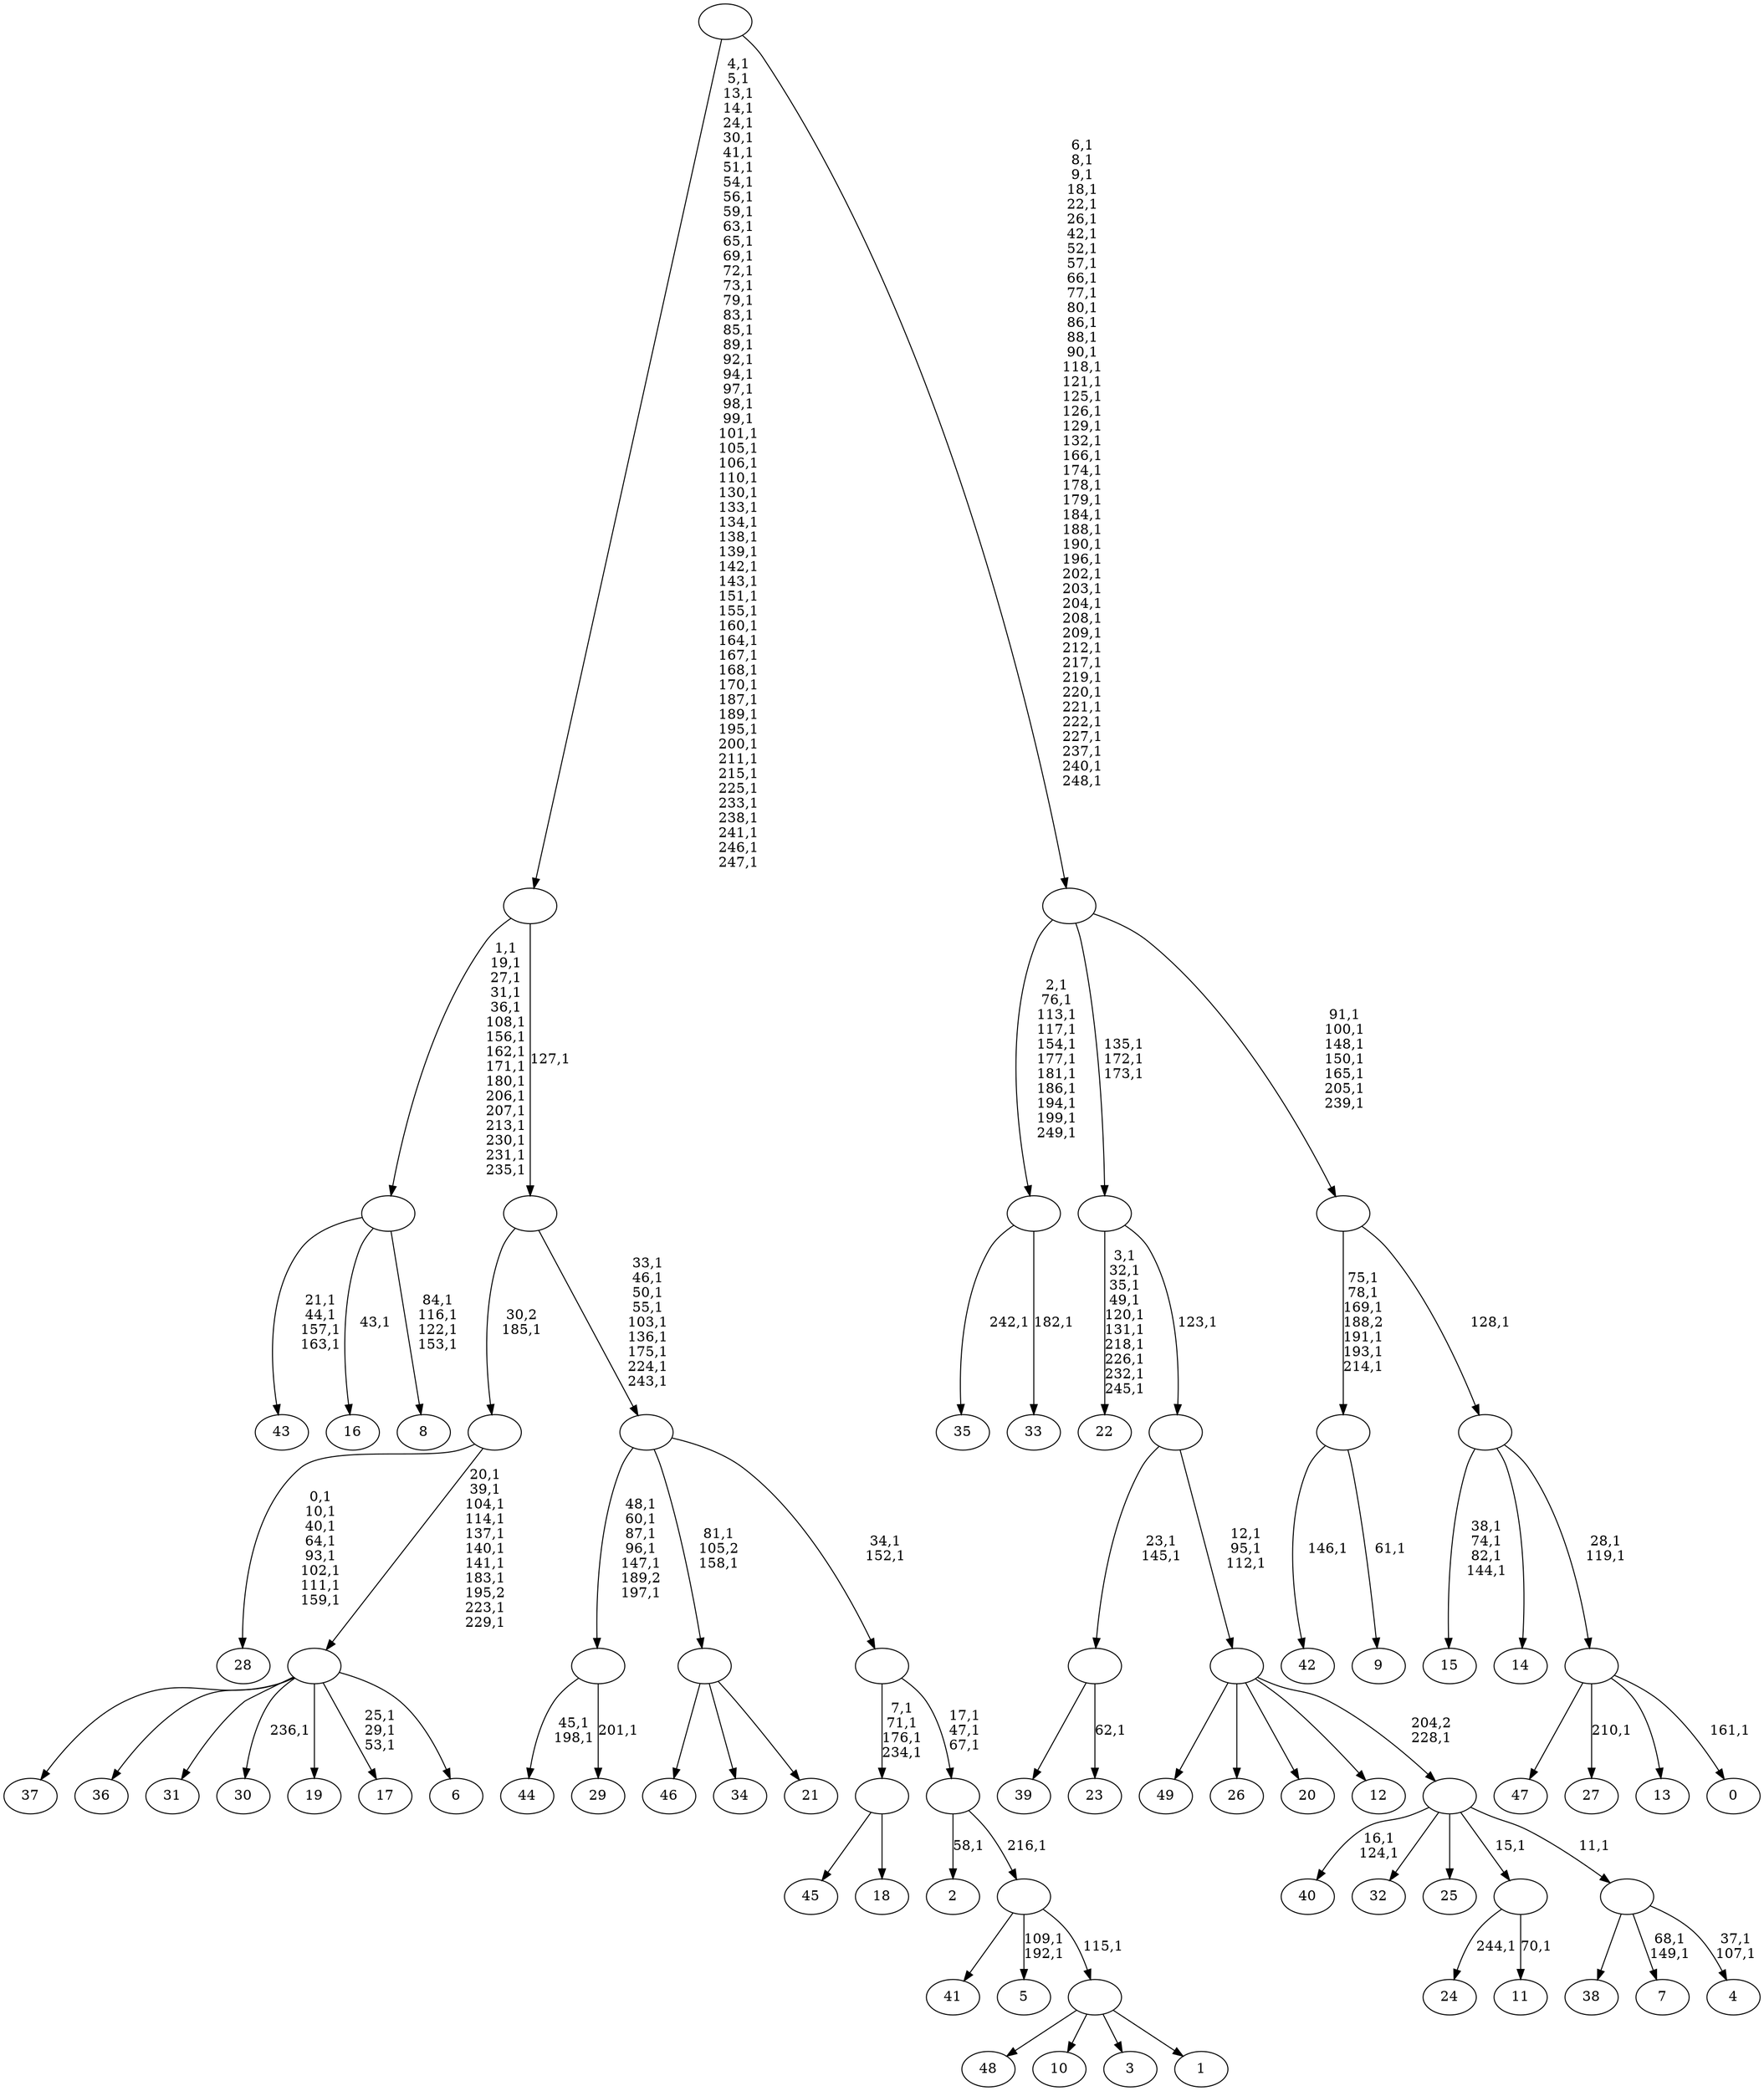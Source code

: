 digraph T {
	300 [label="49"]
	299 [label="48"]
	298 [label="47"]
	297 [label="46"]
	296 [label="45"]
	295 [label="44"]
	292 [label="43"]
	287 [label="42"]
	285 [label="41"]
	284 [label="40"]
	281 [label="39"]
	280 [label="38"]
	279 [label="37"]
	278 [label="36"]
	277 [label="35"]
	275 [label="34"]
	274 [label="33"]
	272 [label=""]
	261 [label="32"]
	260 [label="31"]
	259 [label="30"]
	257 [label="29"]
	255 [label=""]
	249 [label="28"]
	240 [label="27"]
	238 [label="26"]
	237 [label="25"]
	236 [label="24"]
	234 [label="23"]
	232 [label=""]
	230 [label="22"]
	219 [label="21"]
	218 [label=""]
	216 [label="20"]
	215 [label="19"]
	214 [label="18"]
	213 [label=""]
	209 [label="17"]
	205 [label="16"]
	203 [label="15"]
	198 [label="14"]
	197 [label="13"]
	196 [label="12"]
	195 [label="11"]
	193 [label=""]
	192 [label="10"]
	191 [label="9"]
	189 [label=""]
	183 [label="8"]
	178 [label=""]
	162 [label="7"]
	159 [label="6"]
	158 [label=""]
	148 [label=""]
	147 [label="5"]
	144 [label="4"]
	141 [label=""]
	140 [label=""]
	139 [label=""]
	136 [label=""]
	135 [label=""]
	132 [label="3"]
	131 [label="2"]
	129 [label="1"]
	128 [label=""]
	127 [label=""]
	126 [label=""]
	123 [label=""]
	121 [label=""]
	112 [label=""]
	111 [label=""]
	56 [label="0"]
	54 [label=""]
	52 [label=""]
	51 [label=""]
	44 [label=""]
	0 [label=""]
	272 -> 274 [label="182,1"]
	272 -> 277 [label="242,1"]
	255 -> 257 [label="201,1"]
	255 -> 295 [label="45,1\n198,1"]
	232 -> 234 [label="62,1"]
	232 -> 281 [label=""]
	218 -> 297 [label=""]
	218 -> 275 [label=""]
	218 -> 219 [label=""]
	213 -> 296 [label=""]
	213 -> 214 [label=""]
	193 -> 195 [label="70,1"]
	193 -> 236 [label="244,1"]
	189 -> 191 [label="61,1"]
	189 -> 287 [label="146,1"]
	178 -> 183 [label="84,1\n116,1\n122,1\n153,1"]
	178 -> 205 [label="43,1"]
	178 -> 292 [label="21,1\n44,1\n157,1\n163,1"]
	158 -> 209 [label="25,1\n29,1\n53,1"]
	158 -> 259 [label="236,1"]
	158 -> 279 [label=""]
	158 -> 278 [label=""]
	158 -> 260 [label=""]
	158 -> 215 [label=""]
	158 -> 159 [label=""]
	148 -> 158 [label="20,1\n39,1\n104,1\n114,1\n137,1\n140,1\n141,1\n183,1\n195,2\n223,1\n229,1"]
	148 -> 249 [label="0,1\n10,1\n40,1\n64,1\n93,1\n102,1\n111,1\n159,1"]
	141 -> 144 [label="37,1\n107,1"]
	141 -> 162 [label="68,1\n149,1"]
	141 -> 280 [label=""]
	140 -> 284 [label="16,1\n124,1"]
	140 -> 261 [label=""]
	140 -> 237 [label=""]
	140 -> 193 [label="15,1"]
	140 -> 141 [label="11,1"]
	139 -> 300 [label=""]
	139 -> 238 [label=""]
	139 -> 216 [label=""]
	139 -> 196 [label=""]
	139 -> 140 [label="204,2\n228,1"]
	136 -> 139 [label="12,1\n95,1\n112,1"]
	136 -> 232 [label="23,1\n145,1"]
	135 -> 230 [label="3,1\n32,1\n35,1\n49,1\n120,1\n131,1\n218,1\n226,1\n232,1\n245,1"]
	135 -> 136 [label="123,1"]
	128 -> 299 [label=""]
	128 -> 192 [label=""]
	128 -> 132 [label=""]
	128 -> 129 [label=""]
	127 -> 147 [label="109,1\n192,1"]
	127 -> 285 [label=""]
	127 -> 128 [label="115,1"]
	126 -> 131 [label="58,1"]
	126 -> 127 [label="216,1"]
	123 -> 126 [label="17,1\n47,1\n67,1"]
	123 -> 213 [label="7,1\n71,1\n176,1\n234,1"]
	121 -> 123 [label="34,1\n152,1"]
	121 -> 218 [label="81,1\n105,2\n158,1"]
	121 -> 255 [label="48,1\n60,1\n87,1\n96,1\n147,1\n189,2\n197,1"]
	112 -> 121 [label="33,1\n46,1\n50,1\n55,1\n103,1\n136,1\n175,1\n224,1\n243,1"]
	112 -> 148 [label="30,2\n185,1"]
	111 -> 178 [label="1,1\n19,1\n27,1\n31,1\n36,1\n108,1\n156,1\n162,1\n171,1\n180,1\n206,1\n207,1\n213,1\n230,1\n231,1\n235,1"]
	111 -> 112 [label="127,1"]
	54 -> 56 [label="161,1"]
	54 -> 240 [label="210,1"]
	54 -> 298 [label=""]
	54 -> 197 [label=""]
	52 -> 54 [label="28,1\n119,1"]
	52 -> 203 [label="38,1\n74,1\n82,1\n144,1"]
	52 -> 198 [label=""]
	51 -> 189 [label="75,1\n78,1\n169,1\n188,2\n191,1\n193,1\n214,1"]
	51 -> 52 [label="128,1"]
	44 -> 51 [label="91,1\n100,1\n148,1\n150,1\n165,1\n205,1\n239,1"]
	44 -> 135 [label="135,1\n172,1\n173,1"]
	44 -> 272 [label="2,1\n76,1\n113,1\n117,1\n154,1\n177,1\n181,1\n186,1\n194,1\n199,1\n249,1"]
	0 -> 44 [label="6,1\n8,1\n9,1\n18,1\n22,1\n26,1\n42,1\n52,1\n57,1\n66,1\n77,1\n80,1\n86,1\n88,1\n90,1\n118,1\n121,1\n125,1\n126,1\n129,1\n132,1\n166,1\n174,1\n178,1\n179,1\n184,1\n188,1\n190,1\n196,1\n202,1\n203,1\n204,1\n208,1\n209,1\n212,1\n217,1\n219,1\n220,1\n221,1\n222,1\n227,1\n237,1\n240,1\n248,1"]
	0 -> 111 [label="4,1\n5,1\n13,1\n14,1\n24,1\n30,1\n41,1\n51,1\n54,1\n56,1\n59,1\n63,1\n65,1\n69,1\n72,1\n73,1\n79,1\n83,1\n85,1\n89,1\n92,1\n94,1\n97,1\n98,1\n99,1\n101,1\n105,1\n106,1\n110,1\n130,1\n133,1\n134,1\n138,1\n139,1\n142,1\n143,1\n151,1\n155,1\n160,1\n164,1\n167,1\n168,1\n170,1\n187,1\n189,1\n195,1\n200,1\n211,1\n215,1\n225,1\n233,1\n238,1\n241,1\n246,1\n247,1"]
}
